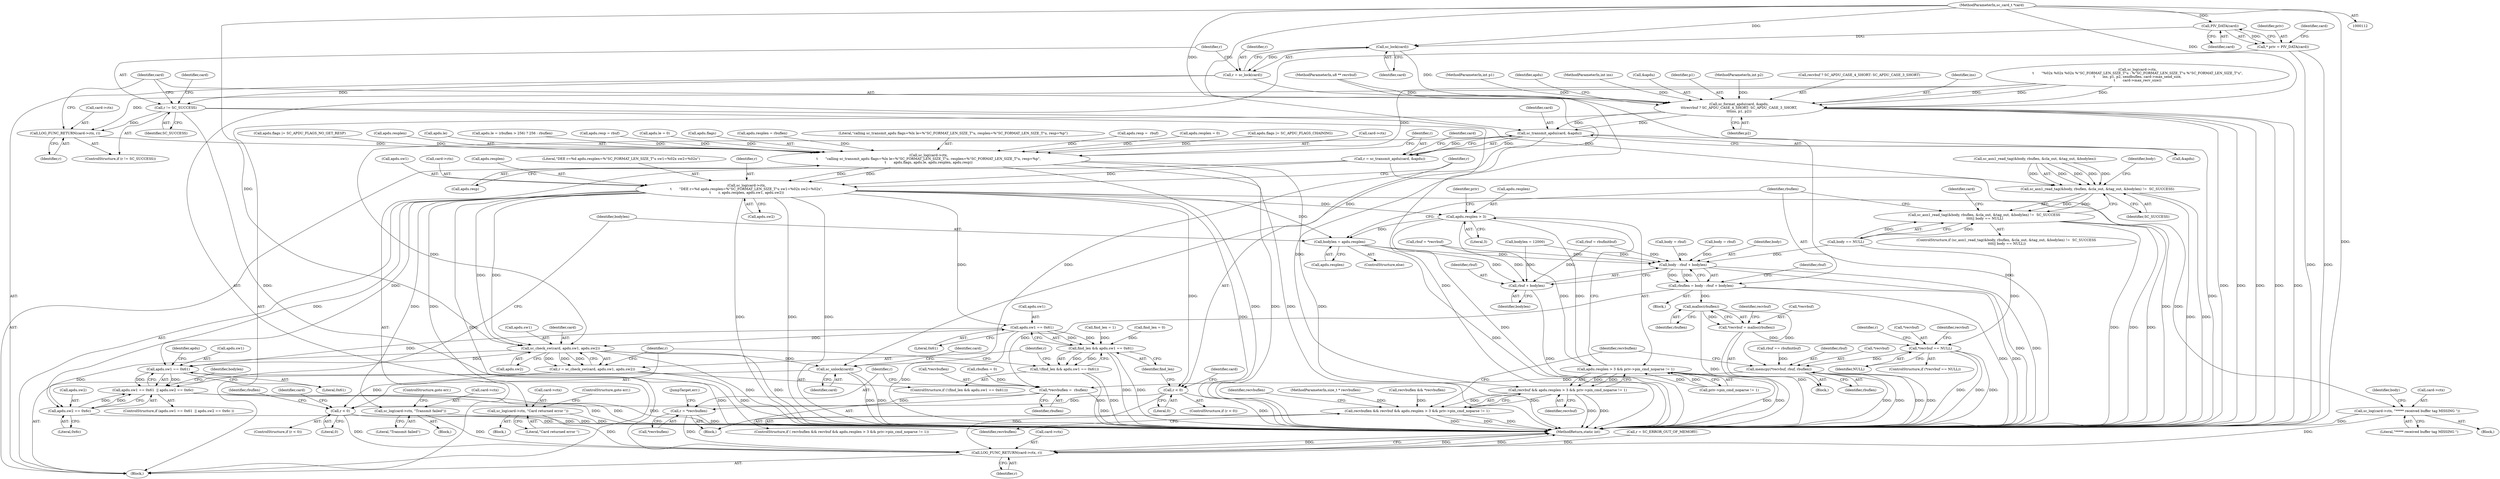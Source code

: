digraph "0_OpenSC_8fe377e93b4b56060e5bbfb6f3142ceaeca744fa_14@pointer" {
"1000113" [label="(MethodParameterIn,sc_card_t *card)"];
"1000138" [label="(Call,PIV_DATA(card))"];
"1000136" [label="(Call,* priv = PIV_DATA(card))"];
"1000188" [label="(Call,sc_lock(card))"];
"1000186" [label="(Call,r = sc_lock(card))"];
"1000191" [label="(Call,r != SC_SUCCESS)"];
"1000194" [label="(Call,LOG_FUNC_RETURN(card->ctx, r))"];
"1000291" [label="(Call,sc_log(card->ctx,\n\t       \"calling sc_transmit_apdu flags=%lx le=%\"SC_FORMAT_LEN_SIZE_T\"u, resplen=%\"SC_FORMAT_LEN_SIZE_T\"u, resp=%p\",\n\t       apdu.flags, apdu.le, apdu.resplen, apdu.resp))"];
"1000314" [label="(Call,sc_log(card->ctx,\n\t       \"DEE r=%d apdu.resplen=%\"SC_FORMAT_LEN_SIZE_T\"u sw1=%02x sw2=%02x\",\n\t       r, apdu.resplen, apdu.sw1, apdu.sw2))"];
"1000330" [label="(Call,r < 0)"];
"1000360" [label="(Call,r < 0)"];
"1000490" [label="(Call,LOG_FUNC_RETURN(card->ctx, r))"];
"1000334" [label="(Call,sc_log(card->ctx, \"Transmit failed\"))"];
"1000344" [label="(Call,apdu.sw1 == 0x61)"];
"1000342" [label="(Call,find_len && apdu.sw1 == 0x61)"];
"1000341" [label="(Call,!(find_len && apdu.sw1 == 0x61))"];
"1000351" [label="(Call,sc_check_sw(card, apdu.sw1, apdu.sw2))"];
"1000349" [label="(Call,r = sc_check_sw(card, apdu.sw1, apdu.sw2))"];
"1000425" [label="(Call,apdu.sw1 == 0x61)"];
"1000424" [label="(Call,apdu.sw1 == 0x61  || apdu.sw2 == 0x6c)"];
"1000430" [label="(Call,apdu.sw2 == 0x6c)"];
"1000488" [label="(Call,sc_unlock(card))"];
"1000364" [label="(Call,sc_log(card->ctx, \"Card returned error \"))"];
"1000379" [label="(Call,apdu.resplen > 3)"];
"1000378" [label="(Call,apdu.resplen > 3 && priv->pin_cmd_noparse != 1)"];
"1000376" [label="(Call,recvbuf && apdu.resplen > 3 && priv->pin_cmd_noparse != 1)"];
"1000374" [label="(Call,recvbuflen && recvbuf && apdu.resplen > 3 && priv->pin_cmd_noparse != 1)"];
"1000439" [label="(Call,bodylen = apdu.resplen)"];
"1000446" [label="(Call,body - rbuf + bodylen)"];
"1000444" [label="(Call,rbuflen = body - rbuf + bodylen)"];
"1000459" [label="(Call,malloc(rbuflen))"];
"1000456" [label="(Call,*recvbuf = malloc(rbuflen))"];
"1000462" [label="(Call,*recvbuf == NULL)"];
"1000471" [label="(Call,memcpy(*recvbuf, rbuf, rbuflen))"];
"1000479" [label="(Call,*recvbuflen =  rbuflen)"];
"1000483" [label="(Call,r = *recvbuflen)"];
"1000448" [label="(Call,rbuf + bodylen)"];
"1000415" [label="(Call,sc_log(card->ctx, \"***** received buffer tag MISSING \"))"];
"1000399" [label="(Call,sc_asn1_read_tag(&body, rbuflen, &cla_out, &tag_out, &bodylen) !=  SC_SUCCESS)"];
"1000398" [label="(Call,sc_asn1_read_tag(&body, rbuflen, &cla_out, &tag_out, &bodylen) !=  SC_SUCCESS\n \t\t\t\t|| body == NULL)"];
"1000199" [label="(Call,sc_format_apdu(card, &apdu,\n\t\t\trecvbuf ? SC_APDU_CASE_4_SHORT: SC_APDU_CASE_3_SHORT,\n\t\t\tins, p1, p2))"];
"1000310" [label="(Call,sc_transmit_apdu(card, &apdu))"];
"1000308" [label="(Call,r = sc_transmit_apdu(card, &apdu))"];
"1000483" [label="(Call,r = *recvbuflen)"];
"1000412" [label="(Identifier,body)"];
"1000397" [label="(ControlStructure,if (sc_asn1_read_tag(&body, rbuflen, &cla_out, &tag_out, &bodylen) !=  SC_SUCCESS\n \t\t\t\t|| body == NULL))"];
"1000424" [label="(Call,apdu.sw1 == 0x61  || apdu.sw2 == 0x6c)"];
"1000484" [label="(Identifier,r)"];
"1000478" [label="(Block,)"];
"1000136" [label="(Call,* priv = PIV_DATA(card))"];
"1000415" [label="(Call,sc_log(card->ctx, \"***** received buffer tag MISSING \"))"];
"1000228" [label="(Call,apdu.flags |= SC_APDU_FLAGS_NO_GET_RESP)"];
"1000468" [label="(Identifier,r)"];
"1000364" [label="(Call,sc_log(card->ctx, \"Card returned error \"))"];
"1000139" [label="(Identifier,card)"];
"1000142" [label="(Identifier,card)"];
"1000192" [label="(Identifier,r)"];
"1000189" [label="(Identifier,card)"];
"1000492" [label="(Identifier,card)"];
"1000378" [label="(Call,apdu.resplen > 3 && priv->pin_cmd_noparse != 1)"];
"1000193" [label="(Identifier,SC_SUCCESS)"];
"1000121" [label="(Block,)"];
"1000340" [label="(ControlStructure,if (!(find_len && apdu.sw1 == 0x61)))"];
"1000376" [label="(Call,recvbuf && apdu.resplen > 3 && priv->pin_cmd_noparse != 1)"];
"1000296" [label="(Call,apdu.flags)"];
"1000348" [label="(Literal,0x61)"];
"1000212" [label="(Identifier,apdu)"];
"1000269" [label="(Call,apdu.resplen = rbuflen)"];
"1000326" [label="(Call,apdu.sw2)"];
"1000474" [label="(Identifier,rbuf)"];
"1000114" [label="(MethodParameterIn,int ins)"];
"1000477" [label="(Identifier,recvbuflen)"];
"1000201" [label="(Call,&apdu)"];
"1000316" [label="(Identifier,card)"];
"1000186" [label="(Call,r = sc_lock(card))"];
"1000380" [label="(Call,apdu.resplen)"];
"1000350" [label="(Identifier,r)"];
"1000356" [label="(Call,apdu.sw2)"];
"1000209" [label="(Identifier,p2)"];
"1000410" [label="(Identifier,SC_SUCCESS)"];
"1000195" [label="(Call,card->ctx)"];
"1000370" [label="(Call,rbuflen = 0)"];
"1000319" [label="(Identifier,r)"];
"1000208" [label="(Identifier,p1)"];
"1000295" [label="(Literal,\"calling sc_transmit_apdu flags=%lx le=%\"SC_FORMAT_LEN_SIZE_T\"u, resplen=%\"SC_FORMAT_LEN_SIZE_T\"u, resp=%p\")"];
"1000198" [label="(Identifier,r)"];
"1000361" [label="(Identifier,r)"];
"1000363" [label="(Block,)"];
"1000463" [label="(Call,*recvbuf)"];
"1000344" [label="(Call,apdu.sw1 == 0x61)"];
"1000330" [label="(Call,r < 0)"];
"1000291" [label="(Call,sc_log(card->ctx,\n\t       \"calling sc_transmit_apdu flags=%lx le=%\"SC_FORMAT_LEN_SIZE_T\"u, resplen=%\"SC_FORMAT_LEN_SIZE_T\"u, resp=%p\",\n\t       apdu.flags, apdu.le, apdu.resplen, apdu.resp))"];
"1000368" [label="(Literal,\"Card returned error \")"];
"1000276" [label="(Call,apdu.resp =  rbuf)"];
"1000116" [label="(MethodParameterIn,int p2)"];
"1000384" [label="(Call,priv->pin_cmd_noparse != 1)"];
"1000392" [label="(Identifier,recvbuflen)"];
"1000203" [label="(Call,recvbuf ? SC_APDU_CASE_4_SHORT: SC_APDU_CASE_3_SHORT)"];
"1000426" [label="(Call,apdu.sw1)"];
"1000435" [label="(Call,bodylen = 12000)"];
"1000472" [label="(Call,*recvbuf)"];
"1000371" [label="(Identifier,rbuflen)"];
"1000491" [label="(Call,card->ctx)"];
"1000447" [label="(Identifier,body)"];
"1000338" [label="(Literal,\"Transmit failed\")"];
"1000489" [label="(Identifier,card)"];
"1000323" [label="(Call,apdu.sw1)"];
"1000462" [label="(Call,*recvbuf == NULL)"];
"1000480" [label="(Call,*recvbuflen)"];
"1000431" [label="(Call,apdu.sw2)"];
"1000365" [label="(Call,card->ctx)"];
"1000331" [label="(Identifier,r)"];
"1000286" [label="(Call,apdu.resplen = 0)"];
"1000460" [label="(Identifier,rbuflen)"];
"1000196" [label="(Identifier,card)"];
"1000414" [label="(Block,)"];
"1000386" [label="(Identifier,priv)"];
"1000465" [label="(Identifier,NULL)"];
"1000160" [label="(Call,rbuf = rbufinitbuf)"];
"1000494" [label="(Identifier,r)"];
"1000191" [label="(Call,r != SC_SUCCESS)"];
"1000379" [label="(Call,apdu.resplen > 3)"];
"1000429" [label="(Literal,0x61)"];
"1000488" [label="(Call,sc_unlock(card))"];
"1000310" [label="(Call,sc_transmit_apdu(card, &apdu))"];
"1000416" [label="(Call,card->ctx)"];
"1000375" [label="(Identifier,recvbuflen)"];
"1000482" [label="(Identifier,rbuflen)"];
"1000400" [label="(Call,sc_asn1_read_tag(&body, rbuflen, &cla_out, &tag_out, &bodylen))"];
"1000194" [label="(Call,LOG_FUNC_RETURN(card->ctx, r))"];
"1000333" [label="(Block,)"];
"1000137" [label="(Identifier,priv)"];
"1000383" [label="(Literal,3)"];
"1000360" [label="(Call,r < 0)"];
"1000464" [label="(Identifier,recvbuf)"];
"1000432" [label="(Identifier,apdu)"];
"1000479" [label="(Call,*recvbuflen =  rbuflen)"];
"1000341" [label="(Call,!(find_len && apdu.sw1 == 0x61))"];
"1000353" [label="(Call,apdu.sw1)"];
"1000459" [label="(Call,malloc(rbuflen))"];
"1000411" [label="(Call,body == NULL)"];
"1000190" [label="(ControlStructure,if (r != SC_SUCCESS))"];
"1000113" [label="(MethodParameterIn,sc_card_t *card)"];
"1000399" [label="(Call,sc_asn1_read_tag(&body, rbuflen, &cla_out, &tag_out, &bodylen) !=  SC_SUCCESS)"];
"1000473" [label="(Identifier,recvbuf)"];
"1000475" [label="(Identifier,rbuflen)"];
"1000187" [label="(Identifier,r)"];
"1000389" [label="(Block,)"];
"1000138" [label="(Call,PIV_DATA(card))"];
"1000441" [label="(Call,apdu.resplen)"];
"1000188" [label="(Call,sc_lock(card))"];
"1000485" [label="(Call,*recvbuflen)"];
"1000210" [label="(Call,apdu.flags |= SC_APDU_FLAGS_CHAINING)"];
"1000352" [label="(Identifier,card)"];
"1000132" [label="(Call,find_len = 0)"];
"1000436" [label="(Identifier,bodylen)"];
"1000351" [label="(Call,sc_check_sw(card, apdu.sw1, apdu.sw2))"];
"1000335" [label="(Call,card->ctx)"];
"1000456" [label="(Call,*recvbuf = malloc(rbuflen))"];
"1000490" [label="(Call,LOG_FUNC_RETURN(card->ctx, r))"];
"1000448" [label="(Call,rbuf + bodylen)"];
"1000199" [label="(Call,sc_format_apdu(card, &apdu,\n\t\t\trecvbuf ? SC_APDU_CASE_4_SHORT: SC_APDU_CASE_3_SHORT,\n\t\t\tins, p1, p2))"];
"1000461" [label="(ControlStructure,if (*recvbuf == NULL))"];
"1000449" [label="(Identifier,rbuf)"];
"1000359" [label="(ControlStructure,if (r < 0))"];
"1000292" [label="(Call,card->ctx)"];
"1000178" [label="(Call,rbuf = *recvbuf)"];
"1000334" [label="(Call,sc_log(card->ctx, \"Transmit failed\"))"];
"1000345" [label="(Call,apdu.sw1)"];
"1000207" [label="(Identifier,ins)"];
"1000452" [label="(Call,rbuf == rbufinitbuf)"];
"1000120" [label="(MethodParameterIn,size_t * recvbuflen)"];
"1000495" [label="(MethodReturn,static int)"];
"1000343" [label="(Identifier,find_len)"];
"1000420" [label="(Call,body = rbuf)"];
"1000487" [label="(JumpTarget,err:)"];
"1000453" [label="(Identifier,rbuf)"];
"1000457" [label="(Call,*recvbuf)"];
"1000339" [label="(ControlStructure,goto err;)"];
"1000467" [label="(Call,r = SC_ERROR_OUT_OF_MEMORY)"];
"1000430" [label="(Call,apdu.sw2 == 0x6c)"];
"1000233" [label="(Call,find_len = 1)"];
"1000425" [label="(Call,apdu.sw1 == 0x61)"];
"1000439" [label="(Call,bodylen = apdu.resplen)"];
"1000342" [label="(Call,find_len && apdu.sw1 == 0x61)"];
"1000311" [label="(Identifier,card)"];
"1000312" [label="(Call,&apdu)"];
"1000315" [label="(Call,card->ctx)"];
"1000369" [label="(ControlStructure,goto err;)"];
"1000366" [label="(Identifier,card)"];
"1000145" [label="(Call,sc_log(card->ctx,\n\t       \"%02x %02x %02x %\"SC_FORMAT_LEN_SIZE_T\"u : %\"SC_FORMAT_LEN_SIZE_T\"u %\"SC_FORMAT_LEN_SIZE_T\"u\",\n\t       ins, p1, p2, sendbuflen, card->max_send_size,\n\t       card->max_recv_size))"];
"1000320" [label="(Call,apdu.resplen)"];
"1000445" [label="(Identifier,rbuflen)"];
"1000394" [label="(Call,body = rbuf)"];
"1000302" [label="(Call,apdu.resplen)"];
"1000305" [label="(Call,apdu.resp)"];
"1000119" [label="(MethodParameterIn,u8 ** recvbuf)"];
"1000318" [label="(Literal,\"DEE r=%d apdu.resplen=%\"SC_FORMAT_LEN_SIZE_T\"u sw1=%02x sw2=%02x\")"];
"1000450" [label="(Identifier,bodylen)"];
"1000444" [label="(Call,rbuflen = body - rbuf + bodylen)"];
"1000115" [label="(MethodParameterIn,int p1)"];
"1000419" [label="(Literal,\"***** received buffer tag MISSING \")"];
"1000471" [label="(Call,memcpy(*recvbuf, rbuf, rbuflen))"];
"1000434" [label="(Literal,0x6c)"];
"1000440" [label="(Identifier,bodylen)"];
"1000299" [label="(Call,apdu.le)"];
"1000421" [label="(Identifier,body)"];
"1000417" [label="(Identifier,card)"];
"1000259" [label="(Call,apdu.le = (rbuflen > 256) ? 256 : rbuflen)"];
"1000329" [label="(ControlStructure,if (r < 0))"];
"1000173" [label="(Call,recvbuflen && *recvbuflen)"];
"1000254" [label="(Call,apdu.resp = rbuf)"];
"1000455" [label="(Block,)"];
"1000398" [label="(Call,sc_asn1_read_tag(&body, rbuflen, &cla_out, &tag_out, &bodylen) !=  SC_SUCCESS\n \t\t\t\t|| body == NULL)"];
"1000336" [label="(Identifier,card)"];
"1000438" [label="(ControlStructure,else)"];
"1000281" [label="(Call,apdu.le = 0)"];
"1000309" [label="(Identifier,r)"];
"1000200" [label="(Identifier,card)"];
"1000423" [label="(ControlStructure,if (apdu.sw1 == 0x61  || apdu.sw2 == 0x6c ))"];
"1000446" [label="(Call,body - rbuf + bodylen)"];
"1000349" [label="(Call,r = sc_check_sw(card, apdu.sw1, apdu.sw2))"];
"1000377" [label="(Identifier,recvbuf)"];
"1000314" [label="(Call,sc_log(card->ctx,\n\t       \"DEE r=%d apdu.resplen=%\"SC_FORMAT_LEN_SIZE_T\"u sw1=%02x sw2=%02x\",\n\t       r, apdu.resplen, apdu.sw1, apdu.sw2))"];
"1000374" [label="(Call,recvbuflen && recvbuf && apdu.resplen > 3 && priv->pin_cmd_noparse != 1)"];
"1000362" [label="(Literal,0)"];
"1000373" [label="(ControlStructure,if ( recvbuflen && recvbuf && apdu.resplen > 3 && priv->pin_cmd_noparse != 1))"];
"1000332" [label="(Literal,0)"];
"1000308" [label="(Call,r = sc_transmit_apdu(card, &apdu))"];
"1000113" -> "1000112"  [label="AST: "];
"1000113" -> "1000495"  [label="DDG: "];
"1000113" -> "1000138"  [label="DDG: "];
"1000113" -> "1000188"  [label="DDG: "];
"1000113" -> "1000199"  [label="DDG: "];
"1000113" -> "1000310"  [label="DDG: "];
"1000113" -> "1000351"  [label="DDG: "];
"1000113" -> "1000488"  [label="DDG: "];
"1000138" -> "1000136"  [label="AST: "];
"1000138" -> "1000139"  [label="CFG: "];
"1000139" -> "1000138"  [label="AST: "];
"1000136" -> "1000138"  [label="CFG: "];
"1000138" -> "1000136"  [label="DDG: "];
"1000138" -> "1000188"  [label="DDG: "];
"1000136" -> "1000121"  [label="AST: "];
"1000137" -> "1000136"  [label="AST: "];
"1000142" -> "1000136"  [label="CFG: "];
"1000136" -> "1000495"  [label="DDG: "];
"1000136" -> "1000495"  [label="DDG: "];
"1000188" -> "1000186"  [label="AST: "];
"1000188" -> "1000189"  [label="CFG: "];
"1000189" -> "1000188"  [label="AST: "];
"1000186" -> "1000188"  [label="CFG: "];
"1000188" -> "1000186"  [label="DDG: "];
"1000188" -> "1000199"  [label="DDG: "];
"1000186" -> "1000121"  [label="AST: "];
"1000187" -> "1000186"  [label="AST: "];
"1000192" -> "1000186"  [label="CFG: "];
"1000186" -> "1000495"  [label="DDG: "];
"1000186" -> "1000191"  [label="DDG: "];
"1000191" -> "1000190"  [label="AST: "];
"1000191" -> "1000193"  [label="CFG: "];
"1000192" -> "1000191"  [label="AST: "];
"1000193" -> "1000191"  [label="AST: "];
"1000196" -> "1000191"  [label="CFG: "];
"1000200" -> "1000191"  [label="CFG: "];
"1000191" -> "1000495"  [label="DDG: "];
"1000191" -> "1000495"  [label="DDG: "];
"1000191" -> "1000194"  [label="DDG: "];
"1000191" -> "1000399"  [label="DDG: "];
"1000194" -> "1000190"  [label="AST: "];
"1000194" -> "1000198"  [label="CFG: "];
"1000195" -> "1000194"  [label="AST: "];
"1000198" -> "1000194"  [label="AST: "];
"1000200" -> "1000194"  [label="CFG: "];
"1000145" -> "1000194"  [label="DDG: "];
"1000194" -> "1000291"  [label="DDG: "];
"1000291" -> "1000121"  [label="AST: "];
"1000291" -> "1000305"  [label="CFG: "];
"1000292" -> "1000291"  [label="AST: "];
"1000295" -> "1000291"  [label="AST: "];
"1000296" -> "1000291"  [label="AST: "];
"1000299" -> "1000291"  [label="AST: "];
"1000302" -> "1000291"  [label="AST: "];
"1000305" -> "1000291"  [label="AST: "];
"1000309" -> "1000291"  [label="CFG: "];
"1000291" -> "1000495"  [label="DDG: "];
"1000291" -> "1000495"  [label="DDG: "];
"1000291" -> "1000495"  [label="DDG: "];
"1000291" -> "1000495"  [label="DDG: "];
"1000145" -> "1000291"  [label="DDG: "];
"1000228" -> "1000291"  [label="DDG: "];
"1000210" -> "1000291"  [label="DDG: "];
"1000259" -> "1000291"  [label="DDG: "];
"1000281" -> "1000291"  [label="DDG: "];
"1000286" -> "1000291"  [label="DDG: "];
"1000269" -> "1000291"  [label="DDG: "];
"1000254" -> "1000291"  [label="DDG: "];
"1000276" -> "1000291"  [label="DDG: "];
"1000291" -> "1000314"  [label="DDG: "];
"1000291" -> "1000314"  [label="DDG: "];
"1000314" -> "1000121"  [label="AST: "];
"1000314" -> "1000326"  [label="CFG: "];
"1000315" -> "1000314"  [label="AST: "];
"1000318" -> "1000314"  [label="AST: "];
"1000319" -> "1000314"  [label="AST: "];
"1000320" -> "1000314"  [label="AST: "];
"1000323" -> "1000314"  [label="AST: "];
"1000326" -> "1000314"  [label="AST: "];
"1000331" -> "1000314"  [label="CFG: "];
"1000314" -> "1000495"  [label="DDG: "];
"1000314" -> "1000495"  [label="DDG: "];
"1000314" -> "1000495"  [label="DDG: "];
"1000314" -> "1000495"  [label="DDG: "];
"1000308" -> "1000314"  [label="DDG: "];
"1000314" -> "1000330"  [label="DDG: "];
"1000314" -> "1000334"  [label="DDG: "];
"1000314" -> "1000344"  [label="DDG: "];
"1000314" -> "1000351"  [label="DDG: "];
"1000314" -> "1000351"  [label="DDG: "];
"1000314" -> "1000364"  [label="DDG: "];
"1000314" -> "1000379"  [label="DDG: "];
"1000314" -> "1000415"  [label="DDG: "];
"1000314" -> "1000425"  [label="DDG: "];
"1000314" -> "1000430"  [label="DDG: "];
"1000314" -> "1000439"  [label="DDG: "];
"1000314" -> "1000490"  [label="DDG: "];
"1000330" -> "1000329"  [label="AST: "];
"1000330" -> "1000332"  [label="CFG: "];
"1000331" -> "1000330"  [label="AST: "];
"1000332" -> "1000330"  [label="AST: "];
"1000336" -> "1000330"  [label="CFG: "];
"1000343" -> "1000330"  [label="CFG: "];
"1000330" -> "1000495"  [label="DDG: "];
"1000330" -> "1000360"  [label="DDG: "];
"1000330" -> "1000490"  [label="DDG: "];
"1000360" -> "1000359"  [label="AST: "];
"1000360" -> "1000362"  [label="CFG: "];
"1000361" -> "1000360"  [label="AST: "];
"1000362" -> "1000360"  [label="AST: "];
"1000366" -> "1000360"  [label="CFG: "];
"1000371" -> "1000360"  [label="CFG: "];
"1000360" -> "1000495"  [label="DDG: "];
"1000349" -> "1000360"  [label="DDG: "];
"1000360" -> "1000490"  [label="DDG: "];
"1000490" -> "1000121"  [label="AST: "];
"1000490" -> "1000494"  [label="CFG: "];
"1000491" -> "1000490"  [label="AST: "];
"1000494" -> "1000490"  [label="AST: "];
"1000495" -> "1000490"  [label="CFG: "];
"1000490" -> "1000495"  [label="DDG: "];
"1000490" -> "1000495"  [label="DDG: "];
"1000490" -> "1000495"  [label="DDG: "];
"1000364" -> "1000490"  [label="DDG: "];
"1000415" -> "1000490"  [label="DDG: "];
"1000334" -> "1000490"  [label="DDG: "];
"1000467" -> "1000490"  [label="DDG: "];
"1000483" -> "1000490"  [label="DDG: "];
"1000334" -> "1000333"  [label="AST: "];
"1000334" -> "1000338"  [label="CFG: "];
"1000335" -> "1000334"  [label="AST: "];
"1000338" -> "1000334"  [label="AST: "];
"1000339" -> "1000334"  [label="CFG: "];
"1000334" -> "1000495"  [label="DDG: "];
"1000344" -> "1000342"  [label="AST: "];
"1000344" -> "1000348"  [label="CFG: "];
"1000345" -> "1000344"  [label="AST: "];
"1000348" -> "1000344"  [label="AST: "];
"1000342" -> "1000344"  [label="CFG: "];
"1000344" -> "1000495"  [label="DDG: "];
"1000344" -> "1000342"  [label="DDG: "];
"1000344" -> "1000342"  [label="DDG: "];
"1000344" -> "1000351"  [label="DDG: "];
"1000344" -> "1000425"  [label="DDG: "];
"1000342" -> "1000341"  [label="AST: "];
"1000342" -> "1000343"  [label="CFG: "];
"1000343" -> "1000342"  [label="AST: "];
"1000341" -> "1000342"  [label="CFG: "];
"1000342" -> "1000495"  [label="DDG: "];
"1000342" -> "1000495"  [label="DDG: "];
"1000342" -> "1000341"  [label="DDG: "];
"1000342" -> "1000341"  [label="DDG: "];
"1000132" -> "1000342"  [label="DDG: "];
"1000233" -> "1000342"  [label="DDG: "];
"1000341" -> "1000340"  [label="AST: "];
"1000350" -> "1000341"  [label="CFG: "];
"1000361" -> "1000341"  [label="CFG: "];
"1000341" -> "1000495"  [label="DDG: "];
"1000341" -> "1000495"  [label="DDG: "];
"1000351" -> "1000349"  [label="AST: "];
"1000351" -> "1000356"  [label="CFG: "];
"1000352" -> "1000351"  [label="AST: "];
"1000353" -> "1000351"  [label="AST: "];
"1000356" -> "1000351"  [label="AST: "];
"1000349" -> "1000351"  [label="CFG: "];
"1000351" -> "1000495"  [label="DDG: "];
"1000351" -> "1000495"  [label="DDG: "];
"1000351" -> "1000349"  [label="DDG: "];
"1000351" -> "1000349"  [label="DDG: "];
"1000351" -> "1000349"  [label="DDG: "];
"1000310" -> "1000351"  [label="DDG: "];
"1000351" -> "1000425"  [label="DDG: "];
"1000351" -> "1000430"  [label="DDG: "];
"1000351" -> "1000488"  [label="DDG: "];
"1000349" -> "1000340"  [label="AST: "];
"1000350" -> "1000349"  [label="AST: "];
"1000361" -> "1000349"  [label="CFG: "];
"1000349" -> "1000495"  [label="DDG: "];
"1000425" -> "1000424"  [label="AST: "];
"1000425" -> "1000429"  [label="CFG: "];
"1000426" -> "1000425"  [label="AST: "];
"1000429" -> "1000425"  [label="AST: "];
"1000432" -> "1000425"  [label="CFG: "];
"1000424" -> "1000425"  [label="CFG: "];
"1000425" -> "1000495"  [label="DDG: "];
"1000425" -> "1000424"  [label="DDG: "];
"1000425" -> "1000424"  [label="DDG: "];
"1000424" -> "1000423"  [label="AST: "];
"1000424" -> "1000430"  [label="CFG: "];
"1000430" -> "1000424"  [label="AST: "];
"1000436" -> "1000424"  [label="CFG: "];
"1000440" -> "1000424"  [label="CFG: "];
"1000424" -> "1000495"  [label="DDG: "];
"1000424" -> "1000495"  [label="DDG: "];
"1000424" -> "1000495"  [label="DDG: "];
"1000430" -> "1000424"  [label="DDG: "];
"1000430" -> "1000424"  [label="DDG: "];
"1000430" -> "1000434"  [label="CFG: "];
"1000431" -> "1000430"  [label="AST: "];
"1000434" -> "1000430"  [label="AST: "];
"1000430" -> "1000495"  [label="DDG: "];
"1000488" -> "1000121"  [label="AST: "];
"1000488" -> "1000489"  [label="CFG: "];
"1000489" -> "1000488"  [label="AST: "];
"1000492" -> "1000488"  [label="CFG: "];
"1000488" -> "1000495"  [label="DDG: "];
"1000488" -> "1000495"  [label="DDG: "];
"1000310" -> "1000488"  [label="DDG: "];
"1000364" -> "1000363"  [label="AST: "];
"1000364" -> "1000368"  [label="CFG: "];
"1000365" -> "1000364"  [label="AST: "];
"1000368" -> "1000364"  [label="AST: "];
"1000369" -> "1000364"  [label="CFG: "];
"1000364" -> "1000495"  [label="DDG: "];
"1000379" -> "1000378"  [label="AST: "];
"1000379" -> "1000383"  [label="CFG: "];
"1000380" -> "1000379"  [label="AST: "];
"1000383" -> "1000379"  [label="AST: "];
"1000386" -> "1000379"  [label="CFG: "];
"1000378" -> "1000379"  [label="CFG: "];
"1000379" -> "1000495"  [label="DDG: "];
"1000379" -> "1000378"  [label="DDG: "];
"1000379" -> "1000378"  [label="DDG: "];
"1000379" -> "1000439"  [label="DDG: "];
"1000378" -> "1000376"  [label="AST: "];
"1000378" -> "1000384"  [label="CFG: "];
"1000384" -> "1000378"  [label="AST: "];
"1000376" -> "1000378"  [label="CFG: "];
"1000378" -> "1000495"  [label="DDG: "];
"1000378" -> "1000495"  [label="DDG: "];
"1000378" -> "1000376"  [label="DDG: "];
"1000378" -> "1000376"  [label="DDG: "];
"1000384" -> "1000378"  [label="DDG: "];
"1000384" -> "1000378"  [label="DDG: "];
"1000376" -> "1000374"  [label="AST: "];
"1000376" -> "1000377"  [label="CFG: "];
"1000377" -> "1000376"  [label="AST: "];
"1000374" -> "1000376"  [label="CFG: "];
"1000376" -> "1000495"  [label="DDG: "];
"1000376" -> "1000495"  [label="DDG: "];
"1000376" -> "1000374"  [label="DDG: "];
"1000376" -> "1000374"  [label="DDG: "];
"1000119" -> "1000376"  [label="DDG: "];
"1000374" -> "1000373"  [label="AST: "];
"1000374" -> "1000375"  [label="CFG: "];
"1000375" -> "1000374"  [label="AST: "];
"1000392" -> "1000374"  [label="CFG: "];
"1000477" -> "1000374"  [label="CFG: "];
"1000374" -> "1000495"  [label="DDG: "];
"1000374" -> "1000495"  [label="DDG: "];
"1000374" -> "1000495"  [label="DDG: "];
"1000173" -> "1000374"  [label="DDG: "];
"1000120" -> "1000374"  [label="DDG: "];
"1000439" -> "1000438"  [label="AST: "];
"1000439" -> "1000441"  [label="CFG: "];
"1000440" -> "1000439"  [label="AST: "];
"1000441" -> "1000439"  [label="AST: "];
"1000445" -> "1000439"  [label="CFG: "];
"1000439" -> "1000495"  [label="DDG: "];
"1000439" -> "1000446"  [label="DDG: "];
"1000439" -> "1000448"  [label="DDG: "];
"1000446" -> "1000444"  [label="AST: "];
"1000446" -> "1000448"  [label="CFG: "];
"1000447" -> "1000446"  [label="AST: "];
"1000448" -> "1000446"  [label="AST: "];
"1000444" -> "1000446"  [label="CFG: "];
"1000446" -> "1000495"  [label="DDG: "];
"1000446" -> "1000495"  [label="DDG: "];
"1000446" -> "1000444"  [label="DDG: "];
"1000446" -> "1000444"  [label="DDG: "];
"1000411" -> "1000446"  [label="DDG: "];
"1000420" -> "1000446"  [label="DDG: "];
"1000394" -> "1000446"  [label="DDG: "];
"1000178" -> "1000446"  [label="DDG: "];
"1000160" -> "1000446"  [label="DDG: "];
"1000435" -> "1000446"  [label="DDG: "];
"1000444" -> "1000389"  [label="AST: "];
"1000445" -> "1000444"  [label="AST: "];
"1000453" -> "1000444"  [label="CFG: "];
"1000444" -> "1000495"  [label="DDG: "];
"1000444" -> "1000495"  [label="DDG: "];
"1000444" -> "1000459"  [label="DDG: "];
"1000444" -> "1000479"  [label="DDG: "];
"1000459" -> "1000456"  [label="AST: "];
"1000459" -> "1000460"  [label="CFG: "];
"1000460" -> "1000459"  [label="AST: "];
"1000456" -> "1000459"  [label="CFG: "];
"1000459" -> "1000495"  [label="DDG: "];
"1000459" -> "1000456"  [label="DDG: "];
"1000459" -> "1000471"  [label="DDG: "];
"1000456" -> "1000455"  [label="AST: "];
"1000457" -> "1000456"  [label="AST: "];
"1000464" -> "1000456"  [label="CFG: "];
"1000456" -> "1000495"  [label="DDG: "];
"1000456" -> "1000462"  [label="DDG: "];
"1000462" -> "1000461"  [label="AST: "];
"1000462" -> "1000465"  [label="CFG: "];
"1000463" -> "1000462"  [label="AST: "];
"1000465" -> "1000462"  [label="AST: "];
"1000468" -> "1000462"  [label="CFG: "];
"1000473" -> "1000462"  [label="CFG: "];
"1000462" -> "1000495"  [label="DDG: "];
"1000462" -> "1000495"  [label="DDG: "];
"1000462" -> "1000495"  [label="DDG: "];
"1000411" -> "1000462"  [label="DDG: "];
"1000462" -> "1000471"  [label="DDG: "];
"1000471" -> "1000455"  [label="AST: "];
"1000471" -> "1000475"  [label="CFG: "];
"1000472" -> "1000471"  [label="AST: "];
"1000474" -> "1000471"  [label="AST: "];
"1000475" -> "1000471"  [label="AST: "];
"1000477" -> "1000471"  [label="CFG: "];
"1000471" -> "1000495"  [label="DDG: "];
"1000471" -> "1000495"  [label="DDG: "];
"1000471" -> "1000495"  [label="DDG: "];
"1000471" -> "1000495"  [label="DDG: "];
"1000452" -> "1000471"  [label="DDG: "];
"1000471" -> "1000479"  [label="DDG: "];
"1000479" -> "1000478"  [label="AST: "];
"1000479" -> "1000482"  [label="CFG: "];
"1000480" -> "1000479"  [label="AST: "];
"1000482" -> "1000479"  [label="AST: "];
"1000484" -> "1000479"  [label="CFG: "];
"1000479" -> "1000495"  [label="DDG: "];
"1000370" -> "1000479"  [label="DDG: "];
"1000479" -> "1000483"  [label="DDG: "];
"1000483" -> "1000478"  [label="AST: "];
"1000483" -> "1000485"  [label="CFG: "];
"1000484" -> "1000483"  [label="AST: "];
"1000485" -> "1000483"  [label="AST: "];
"1000487" -> "1000483"  [label="CFG: "];
"1000483" -> "1000495"  [label="DDG: "];
"1000448" -> "1000450"  [label="CFG: "];
"1000449" -> "1000448"  [label="AST: "];
"1000450" -> "1000448"  [label="AST: "];
"1000448" -> "1000495"  [label="DDG: "];
"1000178" -> "1000448"  [label="DDG: "];
"1000160" -> "1000448"  [label="DDG: "];
"1000435" -> "1000448"  [label="DDG: "];
"1000415" -> "1000414"  [label="AST: "];
"1000415" -> "1000419"  [label="CFG: "];
"1000416" -> "1000415"  [label="AST: "];
"1000419" -> "1000415"  [label="AST: "];
"1000421" -> "1000415"  [label="CFG: "];
"1000415" -> "1000495"  [label="DDG: "];
"1000399" -> "1000398"  [label="AST: "];
"1000399" -> "1000410"  [label="CFG: "];
"1000400" -> "1000399"  [label="AST: "];
"1000410" -> "1000399"  [label="AST: "];
"1000412" -> "1000399"  [label="CFG: "];
"1000398" -> "1000399"  [label="CFG: "];
"1000399" -> "1000495"  [label="DDG: "];
"1000399" -> "1000495"  [label="DDG: "];
"1000399" -> "1000398"  [label="DDG: "];
"1000399" -> "1000398"  [label="DDG: "];
"1000400" -> "1000399"  [label="DDG: "];
"1000400" -> "1000399"  [label="DDG: "];
"1000400" -> "1000399"  [label="DDG: "];
"1000400" -> "1000399"  [label="DDG: "];
"1000400" -> "1000399"  [label="DDG: "];
"1000398" -> "1000397"  [label="AST: "];
"1000398" -> "1000411"  [label="CFG: "];
"1000411" -> "1000398"  [label="AST: "];
"1000417" -> "1000398"  [label="CFG: "];
"1000445" -> "1000398"  [label="CFG: "];
"1000398" -> "1000495"  [label="DDG: "];
"1000398" -> "1000495"  [label="DDG: "];
"1000398" -> "1000495"  [label="DDG: "];
"1000411" -> "1000398"  [label="DDG: "];
"1000411" -> "1000398"  [label="DDG: "];
"1000199" -> "1000121"  [label="AST: "];
"1000199" -> "1000209"  [label="CFG: "];
"1000200" -> "1000199"  [label="AST: "];
"1000201" -> "1000199"  [label="AST: "];
"1000203" -> "1000199"  [label="AST: "];
"1000207" -> "1000199"  [label="AST: "];
"1000208" -> "1000199"  [label="AST: "];
"1000209" -> "1000199"  [label="AST: "];
"1000212" -> "1000199"  [label="CFG: "];
"1000199" -> "1000495"  [label="DDG: "];
"1000199" -> "1000495"  [label="DDG: "];
"1000199" -> "1000495"  [label="DDG: "];
"1000199" -> "1000495"  [label="DDG: "];
"1000199" -> "1000495"  [label="DDG: "];
"1000119" -> "1000199"  [label="DDG: "];
"1000145" -> "1000199"  [label="DDG: "];
"1000145" -> "1000199"  [label="DDG: "];
"1000145" -> "1000199"  [label="DDG: "];
"1000114" -> "1000199"  [label="DDG: "];
"1000115" -> "1000199"  [label="DDG: "];
"1000116" -> "1000199"  [label="DDG: "];
"1000199" -> "1000310"  [label="DDG: "];
"1000199" -> "1000310"  [label="DDG: "];
"1000310" -> "1000308"  [label="AST: "];
"1000310" -> "1000312"  [label="CFG: "];
"1000311" -> "1000310"  [label="AST: "];
"1000312" -> "1000310"  [label="AST: "];
"1000308" -> "1000310"  [label="CFG: "];
"1000310" -> "1000495"  [label="DDG: "];
"1000310" -> "1000308"  [label="DDG: "];
"1000310" -> "1000308"  [label="DDG: "];
"1000308" -> "1000121"  [label="AST: "];
"1000309" -> "1000308"  [label="AST: "];
"1000316" -> "1000308"  [label="CFG: "];
"1000308" -> "1000495"  [label="DDG: "];
}
